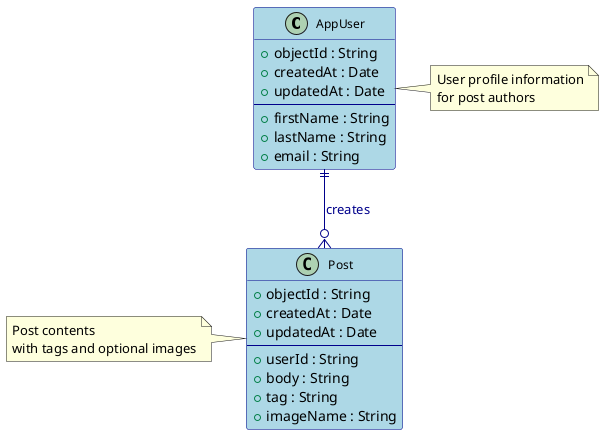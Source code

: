 @startuml PostStream_F4_UML
!define RECTANGLE class

skinparam class {
    BackgroundColor LightBlue
    BorderColor DarkBlue
    FontColor Black
    FontSize 12
}

skinparam arrow {
    Color DarkBlue
    FontColor DarkBlue
}

class AppUser {
    +objectId : String
    +createdAt : Date
    +updatedAt : Date
    --
    +firstName : String
    +lastName : String
    +email : String
}

class Post {
    +objectId : String
    +createdAt : Date
    +updatedAt : Date
    --
    +userId : String
    +body : String
    +tag : String
    +imageName : String
}

' Relationships
AppUser ||--o{ Post : "creates"

note right of AppUser : User profile information\nfor post authors
note left of Post : Post contents \nwith tags and optional images

@enduml